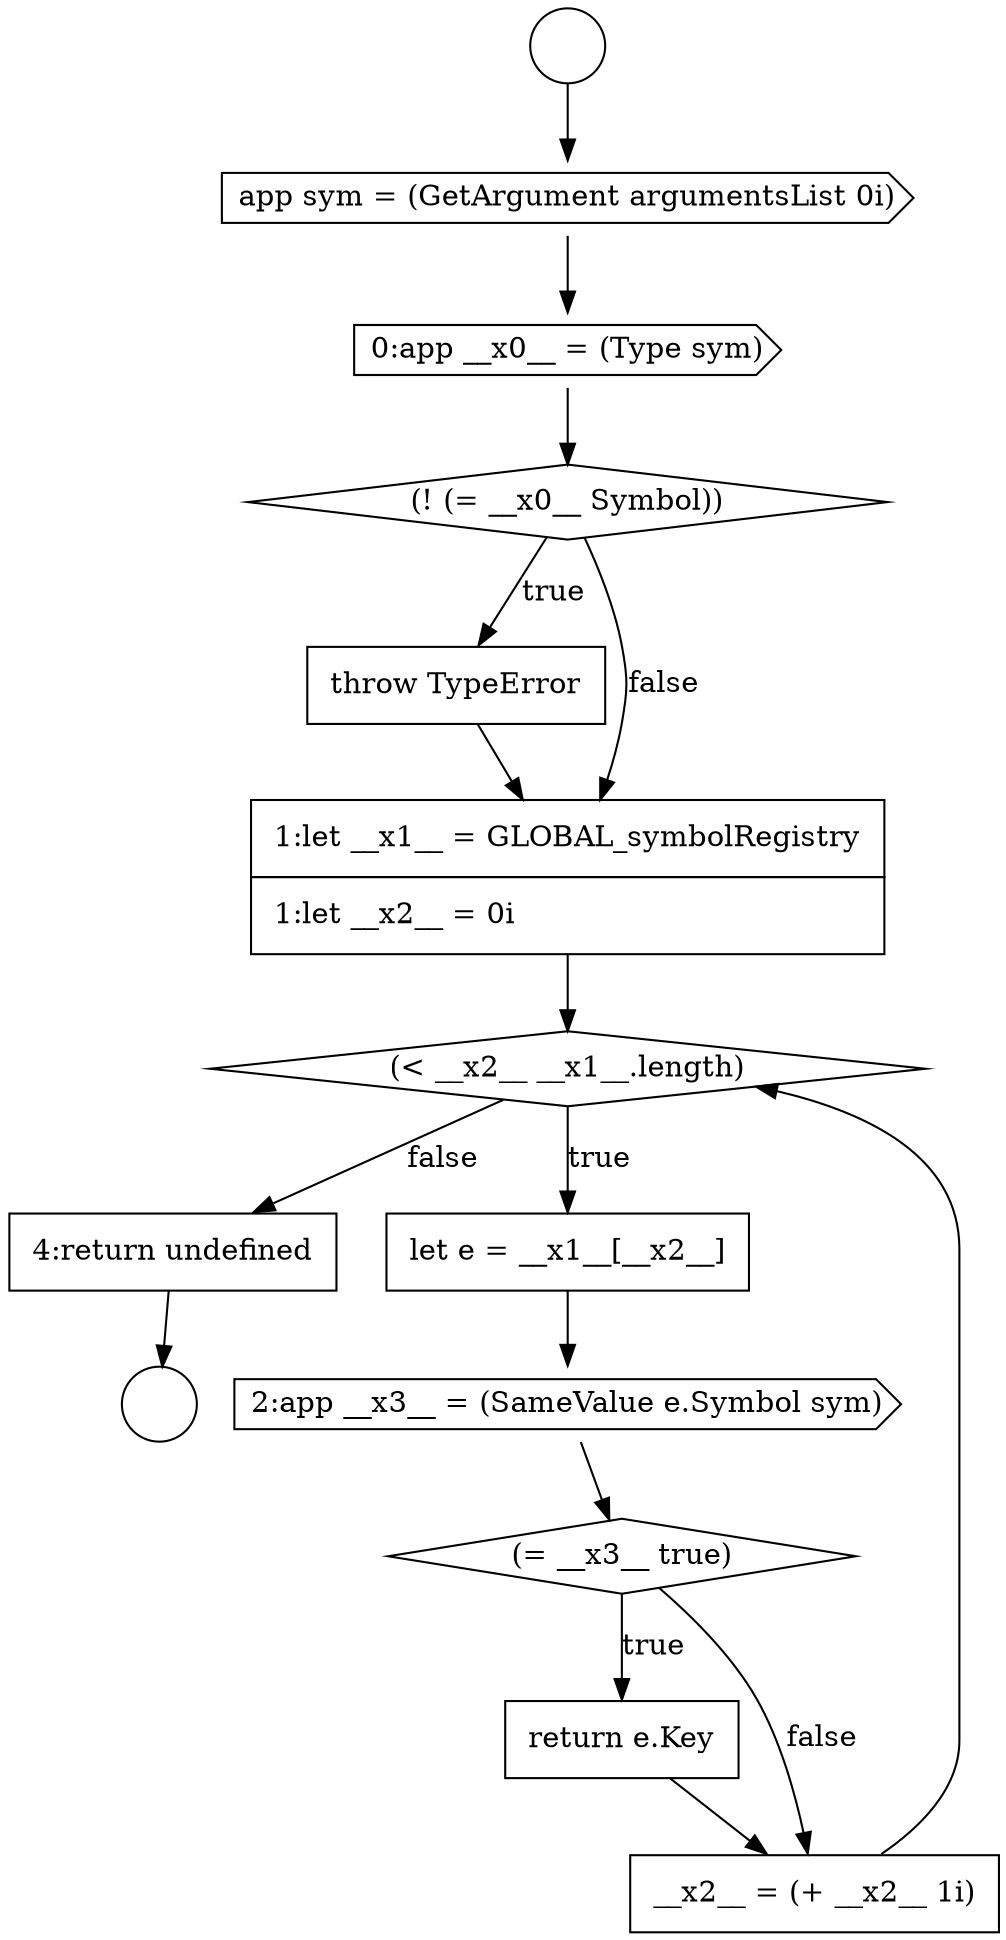 digraph {
  node11699 [shape=circle label=" " color="black" fillcolor="white" style=filled]
  node11704 [shape=none, margin=0, label=<<font color="black">
    <table border="0" cellborder="1" cellspacing="0" cellpadding="10">
      <tr><td align="left">throw TypeError</td></tr>
    </table>
  </font>> color="black" fillcolor="white" style=filled]
  node11702 [shape=cds, label=<<font color="black">0:app __x0__ = (Type sym)</font>> color="black" fillcolor="white" style=filled]
  node11703 [shape=diamond, label=<<font color="black">(! (= __x0__ Symbol))</font>> color="black" fillcolor="white" style=filled]
  node11706 [shape=diamond, label=<<font color="black">(&lt; __x2__ __x1__.length)</font>> color="black" fillcolor="white" style=filled]
  node11700 [shape=circle label=" " color="black" fillcolor="white" style=filled]
  node11712 [shape=none, margin=0, label=<<font color="black">
    <table border="0" cellborder="1" cellspacing="0" cellpadding="10">
      <tr><td align="left">4:return undefined</td></tr>
    </table>
  </font>> color="black" fillcolor="white" style=filled]
  node11707 [shape=none, margin=0, label=<<font color="black">
    <table border="0" cellborder="1" cellspacing="0" cellpadding="10">
      <tr><td align="left">let e = __x1__[__x2__]</td></tr>
    </table>
  </font>> color="black" fillcolor="white" style=filled]
  node11709 [shape=diamond, label=<<font color="black">(= __x3__ true)</font>> color="black" fillcolor="white" style=filled]
  node11708 [shape=cds, label=<<font color="black">2:app __x3__ = (SameValue e.Symbol sym)</font>> color="black" fillcolor="white" style=filled]
  node11710 [shape=none, margin=0, label=<<font color="black">
    <table border="0" cellborder="1" cellspacing="0" cellpadding="10">
      <tr><td align="left">return e.Key</td></tr>
    </table>
  </font>> color="black" fillcolor="white" style=filled]
  node11705 [shape=none, margin=0, label=<<font color="black">
    <table border="0" cellborder="1" cellspacing="0" cellpadding="10">
      <tr><td align="left">1:let __x1__ = GLOBAL_symbolRegistry</td></tr>
      <tr><td align="left">1:let __x2__ = 0i</td></tr>
    </table>
  </font>> color="black" fillcolor="white" style=filled]
  node11711 [shape=none, margin=0, label=<<font color="black">
    <table border="0" cellborder="1" cellspacing="0" cellpadding="10">
      <tr><td align="left">__x2__ = (+ __x2__ 1i)</td></tr>
    </table>
  </font>> color="black" fillcolor="white" style=filled]
  node11701 [shape=cds, label=<<font color="black">app sym = (GetArgument argumentsList 0i)</font>> color="black" fillcolor="white" style=filled]
  node11704 -> node11705 [ color="black"]
  node11703 -> node11704 [label=<<font color="black">true</font>> color="black"]
  node11703 -> node11705 [label=<<font color="black">false</font>> color="black"]
  node11710 -> node11711 [ color="black"]
  node11705 -> node11706 [ color="black"]
  node11712 -> node11700 [ color="black"]
  node11709 -> node11710 [label=<<font color="black">true</font>> color="black"]
  node11709 -> node11711 [label=<<font color="black">false</font>> color="black"]
  node11708 -> node11709 [ color="black"]
  node11707 -> node11708 [ color="black"]
  node11702 -> node11703 [ color="black"]
  node11711 -> node11706 [ color="black"]
  node11701 -> node11702 [ color="black"]
  node11699 -> node11701 [ color="black"]
  node11706 -> node11707 [label=<<font color="black">true</font>> color="black"]
  node11706 -> node11712 [label=<<font color="black">false</font>> color="black"]
}
